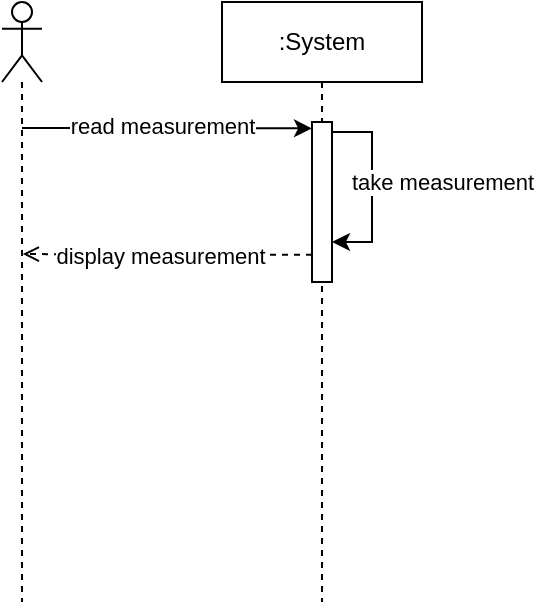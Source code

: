 <mxfile version="22.0.3" type="device">
  <diagram name="Page-1" id="2YBvvXClWsGukQMizWep">
    <mxGraphModel dx="675" dy="390" grid="1" gridSize="10" guides="1" tooltips="1" connect="1" arrows="1" fold="1" page="1" pageScale="1" pageWidth="1100" pageHeight="850" math="0" shadow="0">
      <root>
        <mxCell id="0" />
        <mxCell id="1" parent="0" />
        <mxCell id="aU0HGNAPcclceslYIac4-15" style="edgeStyle=orthogonalEdgeStyle;rounded=0;orthogonalLoop=1;jettySize=auto;html=1;curved=0;exitX=0.5;exitY=0.21;exitDx=0;exitDy=0;exitPerimeter=0;entryX=0;entryY=0.04;entryDx=0;entryDy=0;entryPerimeter=0;" edge="1" parent="1" source="aU0HGNAPcclceslYIac4-13" target="aU0HGNAPcclceslYIac4-17">
          <mxGeometry relative="1" as="geometry">
            <mxPoint x="340" y="140" as="targetPoint" />
          </mxGeometry>
        </mxCell>
        <mxCell id="aU0HGNAPcclceslYIac4-18" value="read measurement" style="edgeLabel;html=1;align=center;verticalAlign=middle;resizable=0;points=[];" vertex="1" connectable="0" parent="aU0HGNAPcclceslYIac4-15">
          <mxGeometry x="-0.213" y="1" relative="1" as="geometry">
            <mxPoint x="13" as="offset" />
          </mxGeometry>
        </mxCell>
        <mxCell id="aU0HGNAPcclceslYIac4-13" value="" style="shape=umlLifeline;perimeter=lifelinePerimeter;whiteSpace=wrap;html=1;container=1;dropTarget=0;collapsible=0;recursiveResize=0;outlineConnect=0;portConstraint=eastwest;newEdgeStyle={&quot;curved&quot;:0,&quot;rounded&quot;:0};participant=umlActor;size=40;points=[[0.5,0.21,0,0,0],[0.5,0.26,0,0,0],[0.5,0.32,0,0,0],[0.5,0.37,0,0,0],[0.5,0.48,0,0,0],[0.5,0.52,0,0,0],[0.5,0.56,0,0,0],[0.5,0.62,0,0,0],[0.5,0.67,0,0,0],[0.52,0.42,0,0,0]];" vertex="1" parent="1">
          <mxGeometry x="210" y="80" width="20" height="300" as="geometry" />
        </mxCell>
        <mxCell id="aU0HGNAPcclceslYIac4-14" value=":System" style="shape=umlLifeline;perimeter=lifelinePerimeter;whiteSpace=wrap;html=1;container=1;dropTarget=0;collapsible=0;recursiveResize=0;outlineConnect=0;portConstraint=eastwest;newEdgeStyle={&quot;curved&quot;:0,&quot;rounded&quot;:0};points=[[0.5,0.22,0,0,0],[0.5,0.29,0,0,0],[0.5,0.36,0,0,0],[0.5,0.43,0,0,0],[0.5,0.5,0,0,0],[0.5,0.56,0,0,0],[0.5,0.62,0,0,0],[0.5,0.69,0,0,0]];" vertex="1" parent="1">
          <mxGeometry x="320" y="80" width="100" height="300" as="geometry" />
        </mxCell>
        <mxCell id="aU0HGNAPcclceslYIac4-16" value=":System" style="shape=umlLifeline;perimeter=lifelinePerimeter;whiteSpace=wrap;html=1;container=1;dropTarget=0;collapsible=0;recursiveResize=0;outlineConnect=0;portConstraint=eastwest;newEdgeStyle={&quot;curved&quot;:0,&quot;rounded&quot;:0};points=[[0.5,0.2,0,0,0],[0.5,0.29,0,0,0],[0.5,0.36,0,0,0],[0.5,0.43,0,0,0],[0.5,0.5,0,0,0],[0.5,0.56,0,0,0],[0.5,0.62,0,0,0],[0.5,0.69,0,0,0]];" vertex="1" parent="1">
          <mxGeometry x="320" y="80" width="100" height="300" as="geometry" />
        </mxCell>
        <mxCell id="aU0HGNAPcclceslYIac4-17" value="" style="html=1;points=[[0,0,0,0,5],[0,0.01,0,0,0],[0,0.02,0,0,0],[0,0.03,0,0,0],[0,0.04,0,0,0],[0,0.05,0,0,0],[0,0.06,0,0,0],[0,0.07,0,0,0],[0,0.08,0,0,0],[0,0.09,0,0,0],[0,0.1,0,0,0],[0,0.11,0,0,0],[0,0.12,0,0,0],[0,0.13,0,0,0],[0,0.14,0,0,0],[0,0.15,0,0,0],[0,0.16,0,0,0],[0,0.17,0,0,0],[0,0.18,0,0,0],[0,0.19,0,0,0],[0,0.2,0,0,0],[0,0.21,0,0,0],[0,0.22,0,0,0],[0,0.23,0,0,0],[0,0.24,0,0,0],[0,0.25,0,0,0],[0,0.26,0,0,0],[0,0.27,0,0,0],[0,0.28,0,0,0],[0,0.29,0,0,0],[0,0.3,0,0,0],[0,0.31,0,0,0],[0,0.32,0,0,0],[0,0.33,0,0,0],[0,0.34,0,0,0],[0,0.35,0,0,0],[0,0.36,0,0,0],[0,0.37,0,0,0],[0,0.38,0,0,0],[0,0.39,0,0,0],[0,0.4,0,0,0],[0,0.41,0,0,0],[0,0.42,0,0,0],[0,0.43,0,0,0],[0,0.44,0,0,0],[0,0.45,0,0,0],[0,0.46,0,0,0],[0,0.47,0,0,0],[0,0.48,0,0,0],[0,0.49,0,0,0],[0,0.5,0,0,0],[0,0.51,0,0,0],[0,0.52,0,0,0],[0,0.53,0,0,0],[0,0.54,0,0,0],[0,0.55,0,0,0],[0,0.56,0,0,0],[0,0.57,0,0,0],[0,0.58,0,0,0],[0,0.59,0,0,0],[0,0.6,0,0,0],[0,0.61,0,0,0],[0,0.62,0,0,0],[0,0.63,0,0,0],[0,0.64,0,0,0],[0,0.65,0,0,0],[0,0.66,0,0,0],[0,0.67,0,0,0],[0,0.68,0,0,0],[0,0.69,0,0,0],[0,0.7,0,0,0],[0,0.71,0,0,0],[0,0.72,0,0,0],[0,0.73,0,0,0],[0,0.74,0,0,0],[0,0.75,0,0,0],[0,0.76,0,0,0],[0,0.77,0,0,0],[0,0.78,0,0,0],[0,0.79,0,0,0],[0,0.8,0,0,0],[0,0.81,0,0,0],[0,0.82,0,0,0],[0,0.83,0,0,0],[0,0.84,0,0,0],[0,0.85,0,0,0],[0,0.86,0,0,0],[0,0.87,0,0,0],[0,0.88,0,0,0],[0,0.89,0,0,0],[0,0.9,0,0,0],[0,0.91,0,0,0],[0,0.92,0,0,0],[0,0.93,0,0,0],[0,0.94,0,0,0],[0,0.95,0,0,0],[0,0.96,0,0,0],[0,0.97,0,0,0],[0,0.98,0,0,0],[0,0.99,0,0,0],[0,1,0,0,-5],[1,0,0,0,5],[1,0.01,0,0,0],[1,0.02,0,0,0],[1,0.03,0,0,0],[1,0.04,0,0,0],[1,0.05,0,0,0],[1,0.06,0,0,0],[1,0.07,0,0,0],[1,0.08,0,0,0],[1,0.09,0,0,0],[1,0.1,0,0,0],[1,0.11,0,0,0],[1,0.12,0,0,0],[1,0.13,0,0,0],[1,0.14,0,0,0],[1,0.15,0,0,0],[1,0.16,0,0,0],[1,0.17,0,0,0],[1,0.18,0,0,0],[1,0.19,0,0,0],[1,0.2,0,0,0],[1,0.21,0,0,0],[1,0.22,0,0,0],[1,0.23,0,0,0],[1,0.24,0,0,0],[1,0.25,0,0,0],[1,0.26,0,0,0],[1,0.27,0,0,0],[1,0.28,0,0,0],[1,0.29,0,0,0],[1,0.3,0,0,0],[1,0.31,0,0,0],[1,0.32,0,0,0],[1,0.33,0,0,0],[1,0.34,0,0,0],[1,0.35,0,0,0],[1,0.36,0,0,0],[1,0.37,0,0,0],[1,0.38,0,0,0],[1,0.39,0,0,0],[1,0.4,0,0,0],[1,0.41,0,0,0],[1,0.42,0,0,0],[1,0.43,0,0,0],[1,0.44,0,0,0],[1,0.45,0,0,0],[1,0.46,0,0,0],[1,0.47,0,0,0],[1,0.48,0,0,0],[1,0.49,0,0,0],[1,0.5,0,0,0],[1,0.51,0,0,0],[1,0.52,0,0,0],[1,0.53,0,0,0],[1,0.54,0,0,0],[1,0.55,0,0,0],[1,0.56,0,0,0],[1,0.57,0,0,0],[1,0.58,0,0,0],[1,0.59,0,0,0],[1,0.6,0,0,0],[1,0.61,0,0,0],[1,0.62,0,0,0],[1,0.63,0,0,0],[1,0.64,0,0,0],[1,0.65,0,0,0],[1,0.66,0,0,0],[1,0.67,0,0,0],[1,0.68,0,0,0],[1,0.69,0,0,0],[1,0.7,0,0,0],[1,0.71,0,0,0],[1,0.72,0,0,0],[1,0.73,0,0,0],[1,0.74,0,0,0],[1,0.75,0,0,0],[1,0.76,0,0,0],[1,0.77,0,0,0],[1,0.78,0,0,0],[1,0.79,0,0,0],[1,0.8,0,0,0],[1,0.81,0,0,0],[1,0.82,0,0,0],[1,0.83,0,0,0],[1,0.84,0,0,0],[1,0.85,0,0,0],[1,0.86,0,0,0],[1,0.87,0,0,0],[1,0.88,0,0,0],[1,0.89,0,0,0],[1,0.9,0,0,0],[1,0.91,0,0,0],[1,0.92,0,0,0],[1,0.93,0,0,0],[1,0.94,0,0,0],[1,0.95,0,0,0],[1,0.96,0,0,0],[1,0.97,0,0,0],[1,0.98,0,0,0],[1,0.99,0,0,0],[1,1,0,0,-5]];perimeter=orthogonalPerimeter;outlineConnect=0;targetShapes=umlLifeline;portConstraint=eastwest;newEdgeStyle={&quot;curved&quot;:0,&quot;rounded&quot;:0};" vertex="1" parent="aU0HGNAPcclceslYIac4-16">
          <mxGeometry x="45" y="60" width="10" height="80" as="geometry" />
        </mxCell>
        <mxCell id="aU0HGNAPcclceslYIac4-19" style="edgeStyle=orthogonalEdgeStyle;rounded=0;orthogonalLoop=1;jettySize=auto;html=1;curved=0;exitX=1;exitY=0;exitDx=0;exitDy=5;exitPerimeter=0;entryX=1;entryY=0.75;entryDx=0;entryDy=0;entryPerimeter=0;" edge="1" parent="aU0HGNAPcclceslYIac4-16" source="aU0HGNAPcclceslYIac4-17" target="aU0HGNAPcclceslYIac4-17">
          <mxGeometry relative="1" as="geometry" />
        </mxCell>
        <mxCell id="aU0HGNAPcclceslYIac4-20" value="take measurement" style="edgeLabel;html=1;align=center;verticalAlign=middle;resizable=0;points=[];" vertex="1" connectable="0" parent="aU0HGNAPcclceslYIac4-19">
          <mxGeometry x="-0.1" y="-1" relative="1" as="geometry">
            <mxPoint x="36" y="2" as="offset" />
          </mxGeometry>
        </mxCell>
        <mxCell id="aU0HGNAPcclceslYIac4-21" style="edgeStyle=orthogonalEdgeStyle;rounded=0;orthogonalLoop=1;jettySize=auto;html=1;curved=0;exitX=0;exitY=0.83;exitDx=0;exitDy=0;exitPerimeter=0;entryX=0.52;entryY=0.42;entryDx=0;entryDy=0;entryPerimeter=0;endArrow=open;endFill=0;dashed=1;" edge="1" parent="1" source="aU0HGNAPcclceslYIac4-17" target="aU0HGNAPcclceslYIac4-13">
          <mxGeometry relative="1" as="geometry" />
        </mxCell>
        <mxCell id="aU0HGNAPcclceslYIac4-24" value="display measurement" style="edgeLabel;html=1;align=center;verticalAlign=middle;resizable=0;points=[];" vertex="1" connectable="0" parent="aU0HGNAPcclceslYIac4-21">
          <mxGeometry x="-0.216" relative="1" as="geometry">
            <mxPoint x="-19" as="offset" />
          </mxGeometry>
        </mxCell>
      </root>
    </mxGraphModel>
  </diagram>
</mxfile>

